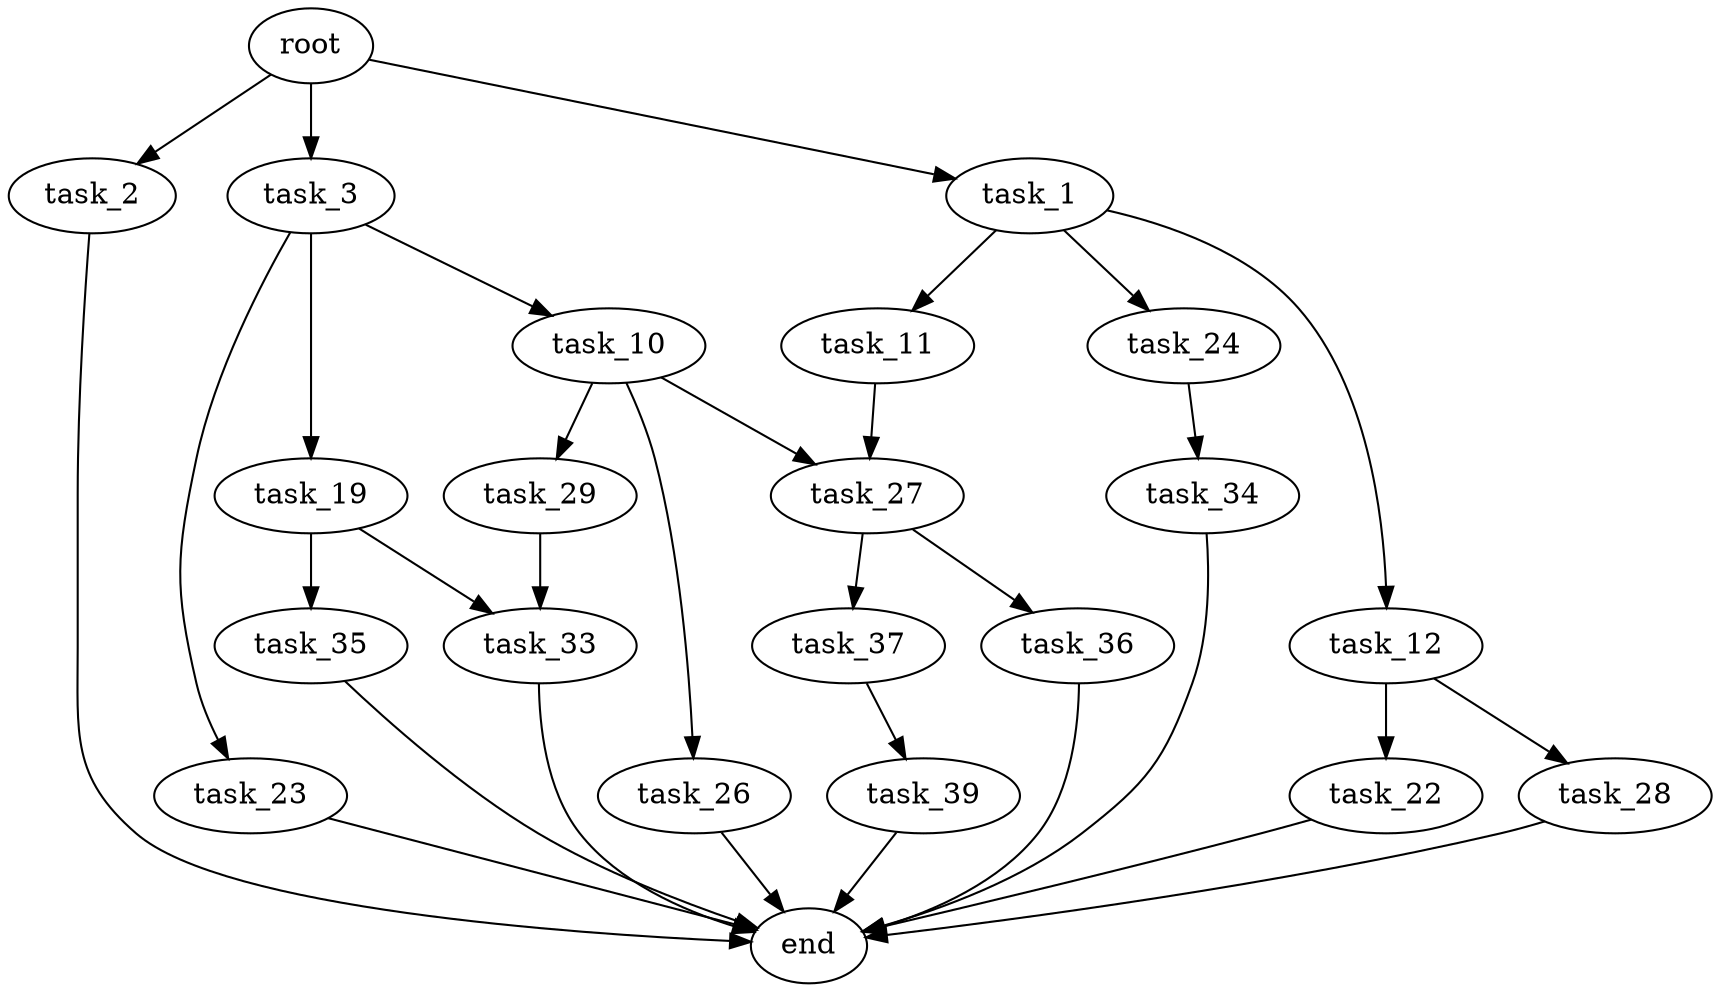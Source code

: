 digraph G {
  root [size="0.000000"];
  task_1 [size="13418781471.000000"];
  task_2 [size="68719476736.000000"];
  task_3 [size="368293445632.000000"];
  task_10 [size="231928233984.000000"];
  task_11 [size="640738650218.000000"];
  task_12 [size="37041084445.000000"];
  task_19 [size="8589934592.000000"];
  task_22 [size="134217728000.000000"];
  task_23 [size="18787349477.000000"];
  task_24 [size="120030370953.000000"];
  task_26 [size="149060403749.000000"];
  task_27 [size="12937630483.000000"];
  task_28 [size="472525915270.000000"];
  task_29 [size="42038645375.000000"];
  task_33 [size="368293445632.000000"];
  task_34 [size="231928233984.000000"];
  task_35 [size="68719476736.000000"];
  task_36 [size="198683306493.000000"];
  task_37 [size="10814843207.000000"];
  task_39 [size="3078289828.000000"];
  end [size="0.000000"];

  root -> task_1 [size="1.000000"];
  root -> task_2 [size="1.000000"];
  root -> task_3 [size="1.000000"];
  task_1 -> task_11 [size="209715200.000000"];
  task_1 -> task_12 [size="209715200.000000"];
  task_1 -> task_24 [size="209715200.000000"];
  task_2 -> end [size="1.000000"];
  task_3 -> task_10 [size="411041792.000000"];
  task_3 -> task_19 [size="411041792.000000"];
  task_3 -> task_23 [size="411041792.000000"];
  task_10 -> task_26 [size="301989888.000000"];
  task_10 -> task_27 [size="301989888.000000"];
  task_10 -> task_29 [size="301989888.000000"];
  task_11 -> task_27 [size="411041792.000000"];
  task_12 -> task_22 [size="75497472.000000"];
  task_12 -> task_28 [size="75497472.000000"];
  task_19 -> task_33 [size="33554432.000000"];
  task_19 -> task_35 [size="33554432.000000"];
  task_22 -> end [size="1.000000"];
  task_23 -> end [size="1.000000"];
  task_24 -> task_34 [size="134217728.000000"];
  task_26 -> end [size="1.000000"];
  task_27 -> task_36 [size="411041792.000000"];
  task_27 -> task_37 [size="411041792.000000"];
  task_28 -> end [size="1.000000"];
  task_29 -> task_33 [size="33554432.000000"];
  task_33 -> end [size="1.000000"];
  task_34 -> end [size="1.000000"];
  task_35 -> end [size="1.000000"];
  task_36 -> end [size="1.000000"];
  task_37 -> task_39 [size="536870912.000000"];
  task_39 -> end [size="1.000000"];
}
